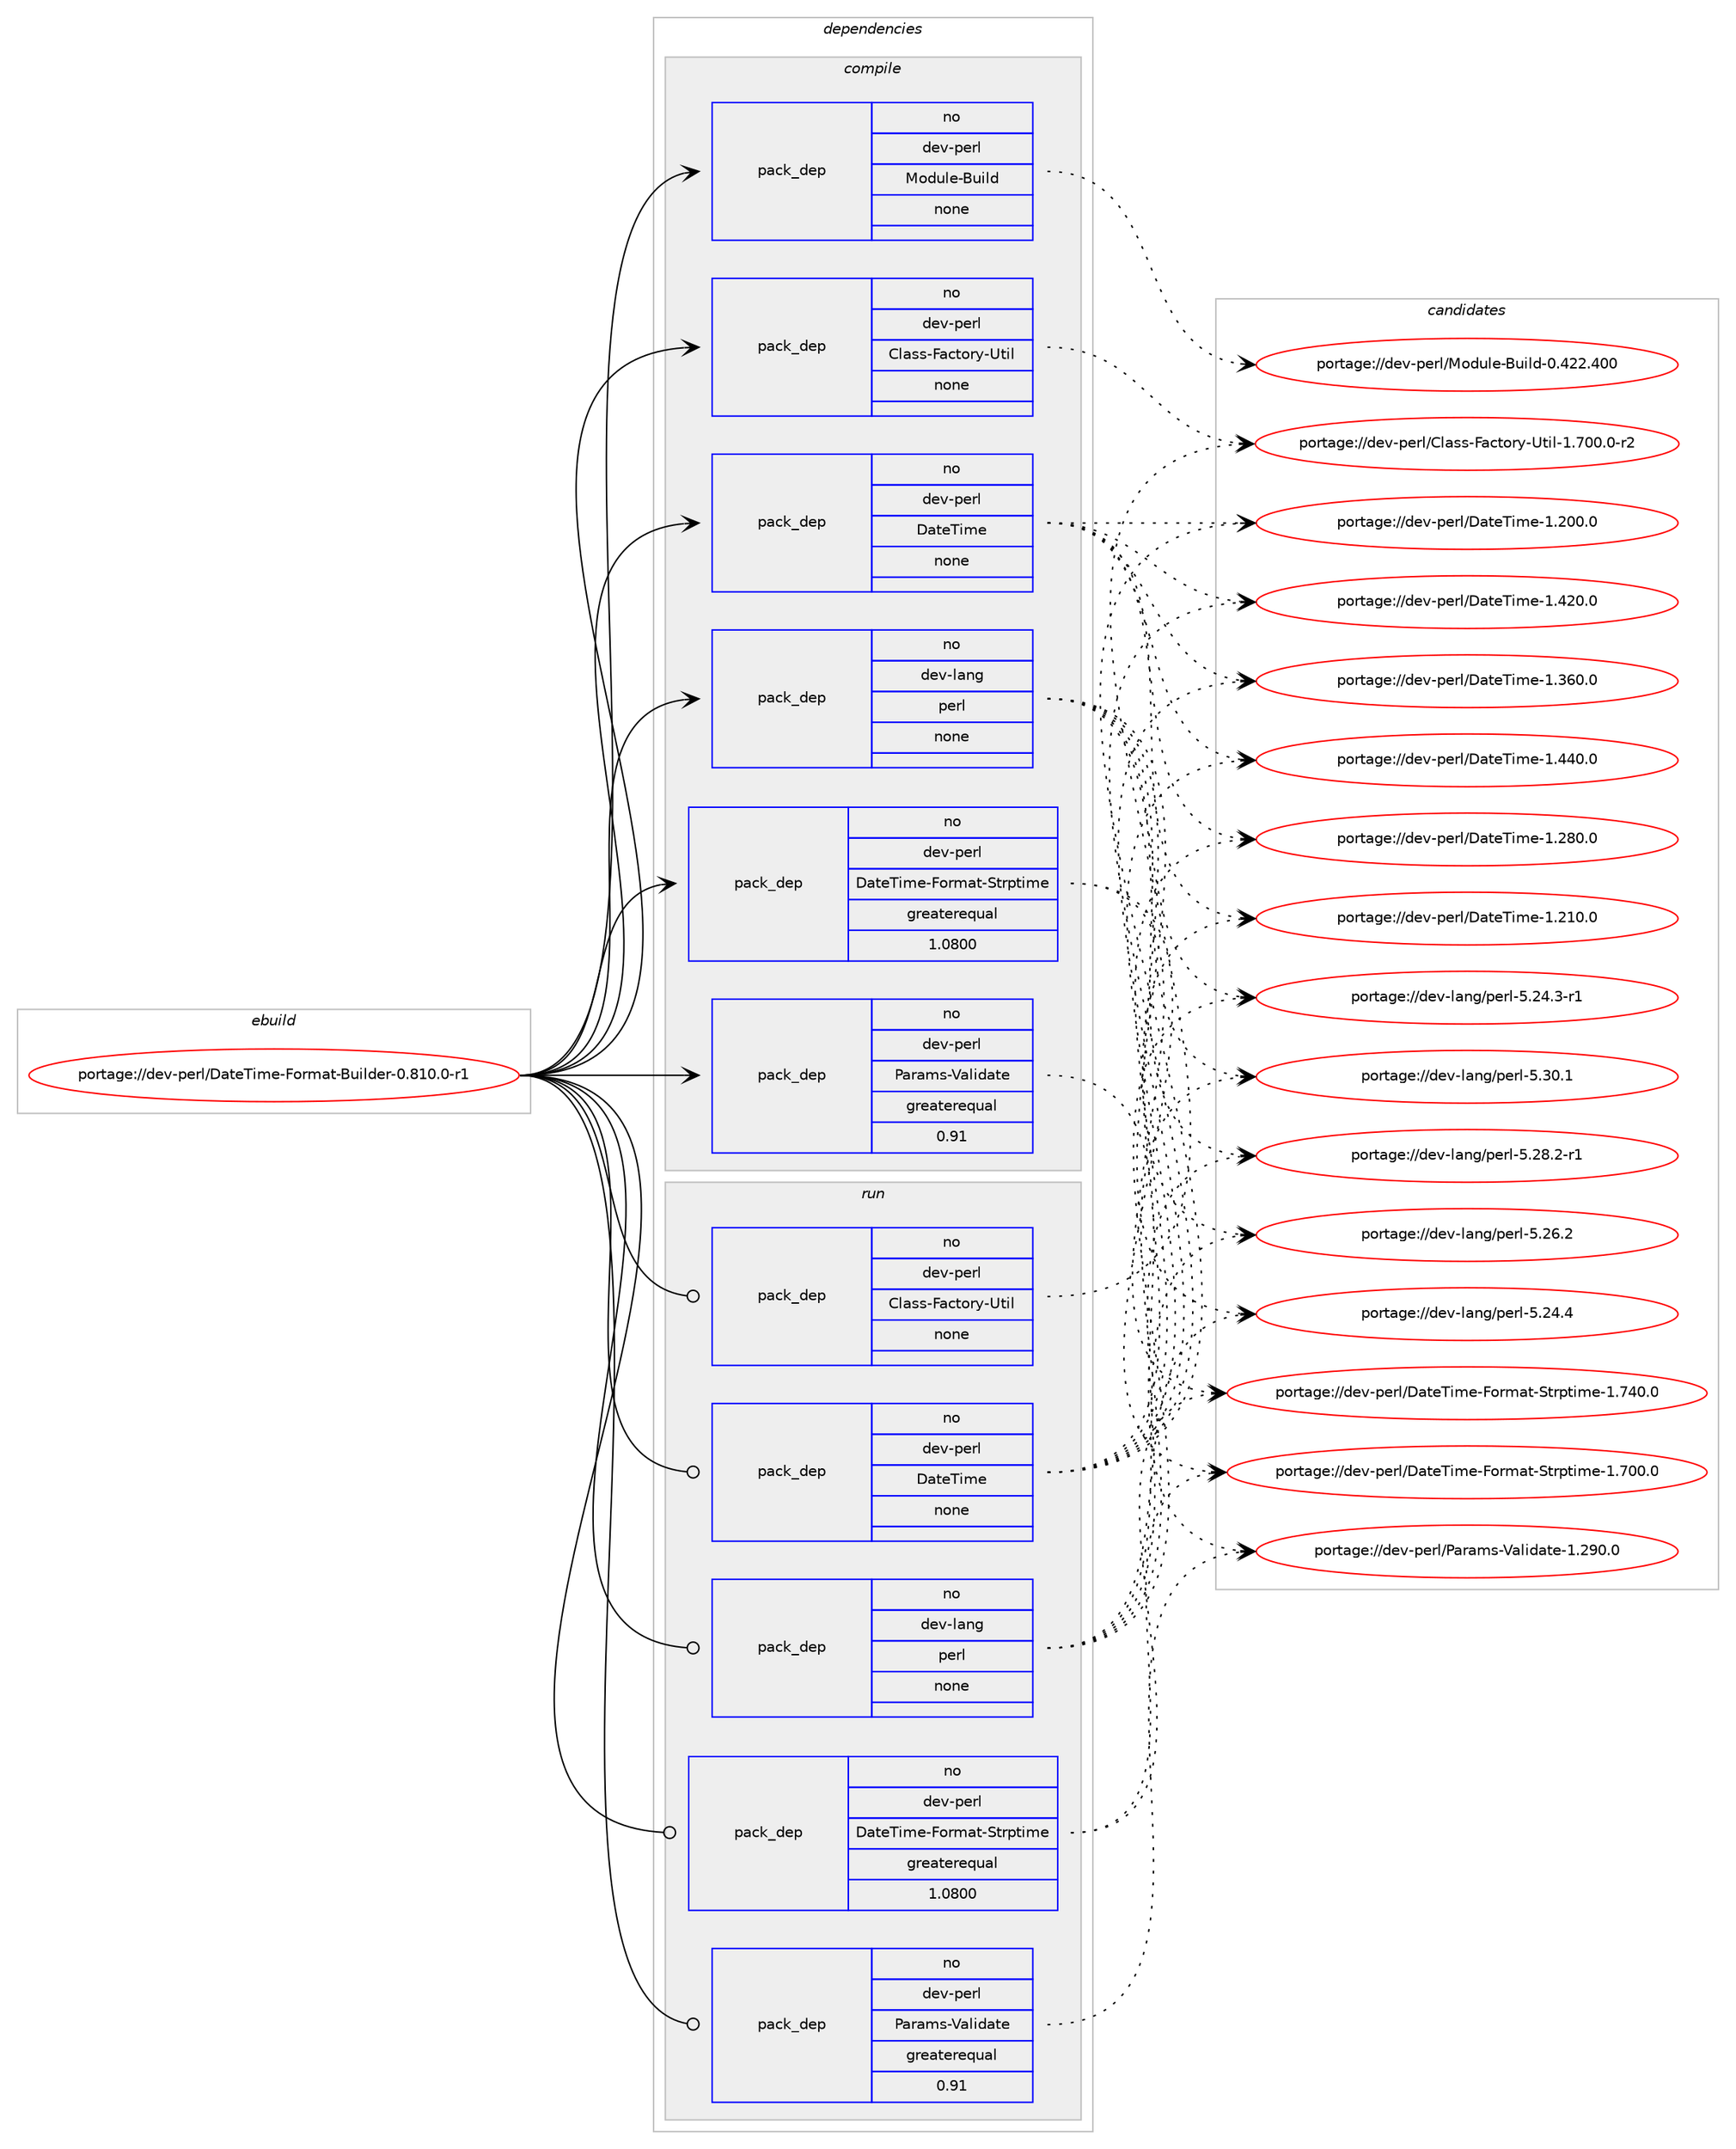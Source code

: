 digraph prolog {

# *************
# Graph options
# *************

newrank=true;
concentrate=true;
compound=true;
graph [rankdir=LR,fontname=Helvetica,fontsize=10,ranksep=1.5];#, ranksep=2.5, nodesep=0.2];
edge  [arrowhead=vee];
node  [fontname=Helvetica,fontsize=10];

# **********
# The ebuild
# **********

subgraph cluster_leftcol {
color=gray;
rank=same;
label=<<i>ebuild</i>>;
id [label="portage://dev-perl/DateTime-Format-Builder-0.810.0-r1", color=red, width=4, href="../dev-perl/DateTime-Format-Builder-0.810.0-r1.svg"];
}

# ****************
# The dependencies
# ****************

subgraph cluster_midcol {
color=gray;
label=<<i>dependencies</i>>;
subgraph cluster_compile {
fillcolor="#eeeeee";
style=filled;
label=<<i>compile</i>>;
subgraph pack369046 {
dependency496551 [label=<<TABLE BORDER="0" CELLBORDER="1" CELLSPACING="0" CELLPADDING="4" WIDTH="220"><TR><TD ROWSPAN="6" CELLPADDING="30">pack_dep</TD></TR><TR><TD WIDTH="110">no</TD></TR><TR><TD>dev-lang</TD></TR><TR><TD>perl</TD></TR><TR><TD>none</TD></TR><TR><TD></TD></TR></TABLE>>, shape=none, color=blue];
}
id:e -> dependency496551:w [weight=20,style="solid",arrowhead="vee"];
subgraph pack369047 {
dependency496552 [label=<<TABLE BORDER="0" CELLBORDER="1" CELLSPACING="0" CELLPADDING="4" WIDTH="220"><TR><TD ROWSPAN="6" CELLPADDING="30">pack_dep</TD></TR><TR><TD WIDTH="110">no</TD></TR><TR><TD>dev-perl</TD></TR><TR><TD>Class-Factory-Util</TD></TR><TR><TD>none</TD></TR><TR><TD></TD></TR></TABLE>>, shape=none, color=blue];
}
id:e -> dependency496552:w [weight=20,style="solid",arrowhead="vee"];
subgraph pack369048 {
dependency496553 [label=<<TABLE BORDER="0" CELLBORDER="1" CELLSPACING="0" CELLPADDING="4" WIDTH="220"><TR><TD ROWSPAN="6" CELLPADDING="30">pack_dep</TD></TR><TR><TD WIDTH="110">no</TD></TR><TR><TD>dev-perl</TD></TR><TR><TD>DateTime</TD></TR><TR><TD>none</TD></TR><TR><TD></TD></TR></TABLE>>, shape=none, color=blue];
}
id:e -> dependency496553:w [weight=20,style="solid",arrowhead="vee"];
subgraph pack369049 {
dependency496554 [label=<<TABLE BORDER="0" CELLBORDER="1" CELLSPACING="0" CELLPADDING="4" WIDTH="220"><TR><TD ROWSPAN="6" CELLPADDING="30">pack_dep</TD></TR><TR><TD WIDTH="110">no</TD></TR><TR><TD>dev-perl</TD></TR><TR><TD>DateTime-Format-Strptime</TD></TR><TR><TD>greaterequal</TD></TR><TR><TD>1.0800</TD></TR></TABLE>>, shape=none, color=blue];
}
id:e -> dependency496554:w [weight=20,style="solid",arrowhead="vee"];
subgraph pack369050 {
dependency496555 [label=<<TABLE BORDER="0" CELLBORDER="1" CELLSPACING="0" CELLPADDING="4" WIDTH="220"><TR><TD ROWSPAN="6" CELLPADDING="30">pack_dep</TD></TR><TR><TD WIDTH="110">no</TD></TR><TR><TD>dev-perl</TD></TR><TR><TD>Module-Build</TD></TR><TR><TD>none</TD></TR><TR><TD></TD></TR></TABLE>>, shape=none, color=blue];
}
id:e -> dependency496555:w [weight=20,style="solid",arrowhead="vee"];
subgraph pack369051 {
dependency496556 [label=<<TABLE BORDER="0" CELLBORDER="1" CELLSPACING="0" CELLPADDING="4" WIDTH="220"><TR><TD ROWSPAN="6" CELLPADDING="30">pack_dep</TD></TR><TR><TD WIDTH="110">no</TD></TR><TR><TD>dev-perl</TD></TR><TR><TD>Params-Validate</TD></TR><TR><TD>greaterequal</TD></TR><TR><TD>0.91</TD></TR></TABLE>>, shape=none, color=blue];
}
id:e -> dependency496556:w [weight=20,style="solid",arrowhead="vee"];
}
subgraph cluster_compileandrun {
fillcolor="#eeeeee";
style=filled;
label=<<i>compile and run</i>>;
}
subgraph cluster_run {
fillcolor="#eeeeee";
style=filled;
label=<<i>run</i>>;
subgraph pack369052 {
dependency496557 [label=<<TABLE BORDER="0" CELLBORDER="1" CELLSPACING="0" CELLPADDING="4" WIDTH="220"><TR><TD ROWSPAN="6" CELLPADDING="30">pack_dep</TD></TR><TR><TD WIDTH="110">no</TD></TR><TR><TD>dev-lang</TD></TR><TR><TD>perl</TD></TR><TR><TD>none</TD></TR><TR><TD></TD></TR></TABLE>>, shape=none, color=blue];
}
id:e -> dependency496557:w [weight=20,style="solid",arrowhead="odot"];
subgraph pack369053 {
dependency496558 [label=<<TABLE BORDER="0" CELLBORDER="1" CELLSPACING="0" CELLPADDING="4" WIDTH="220"><TR><TD ROWSPAN="6" CELLPADDING="30">pack_dep</TD></TR><TR><TD WIDTH="110">no</TD></TR><TR><TD>dev-perl</TD></TR><TR><TD>Class-Factory-Util</TD></TR><TR><TD>none</TD></TR><TR><TD></TD></TR></TABLE>>, shape=none, color=blue];
}
id:e -> dependency496558:w [weight=20,style="solid",arrowhead="odot"];
subgraph pack369054 {
dependency496559 [label=<<TABLE BORDER="0" CELLBORDER="1" CELLSPACING="0" CELLPADDING="4" WIDTH="220"><TR><TD ROWSPAN="6" CELLPADDING="30">pack_dep</TD></TR><TR><TD WIDTH="110">no</TD></TR><TR><TD>dev-perl</TD></TR><TR><TD>DateTime</TD></TR><TR><TD>none</TD></TR><TR><TD></TD></TR></TABLE>>, shape=none, color=blue];
}
id:e -> dependency496559:w [weight=20,style="solid",arrowhead="odot"];
subgraph pack369055 {
dependency496560 [label=<<TABLE BORDER="0" CELLBORDER="1" CELLSPACING="0" CELLPADDING="4" WIDTH="220"><TR><TD ROWSPAN="6" CELLPADDING="30">pack_dep</TD></TR><TR><TD WIDTH="110">no</TD></TR><TR><TD>dev-perl</TD></TR><TR><TD>DateTime-Format-Strptime</TD></TR><TR><TD>greaterequal</TD></TR><TR><TD>1.0800</TD></TR></TABLE>>, shape=none, color=blue];
}
id:e -> dependency496560:w [weight=20,style="solid",arrowhead="odot"];
subgraph pack369056 {
dependency496561 [label=<<TABLE BORDER="0" CELLBORDER="1" CELLSPACING="0" CELLPADDING="4" WIDTH="220"><TR><TD ROWSPAN="6" CELLPADDING="30">pack_dep</TD></TR><TR><TD WIDTH="110">no</TD></TR><TR><TD>dev-perl</TD></TR><TR><TD>Params-Validate</TD></TR><TR><TD>greaterequal</TD></TR><TR><TD>0.91</TD></TR></TABLE>>, shape=none, color=blue];
}
id:e -> dependency496561:w [weight=20,style="solid",arrowhead="odot"];
}
}

# **************
# The candidates
# **************

subgraph cluster_choices {
rank=same;
color=gray;
label=<<i>candidates</i>>;

subgraph choice369046 {
color=black;
nodesep=1;
choice10010111845108971101034711210111410845534651484649 [label="portage://dev-lang/perl-5.30.1", color=red, width=4,href="../dev-lang/perl-5.30.1.svg"];
choice100101118451089711010347112101114108455346505646504511449 [label="portage://dev-lang/perl-5.28.2-r1", color=red, width=4,href="../dev-lang/perl-5.28.2-r1.svg"];
choice10010111845108971101034711210111410845534650544650 [label="portage://dev-lang/perl-5.26.2", color=red, width=4,href="../dev-lang/perl-5.26.2.svg"];
choice10010111845108971101034711210111410845534650524652 [label="portage://dev-lang/perl-5.24.4", color=red, width=4,href="../dev-lang/perl-5.24.4.svg"];
choice100101118451089711010347112101114108455346505246514511449 [label="portage://dev-lang/perl-5.24.3-r1", color=red, width=4,href="../dev-lang/perl-5.24.3-r1.svg"];
dependency496551:e -> choice10010111845108971101034711210111410845534651484649:w [style=dotted,weight="100"];
dependency496551:e -> choice100101118451089711010347112101114108455346505646504511449:w [style=dotted,weight="100"];
dependency496551:e -> choice10010111845108971101034711210111410845534650544650:w [style=dotted,weight="100"];
dependency496551:e -> choice10010111845108971101034711210111410845534650524652:w [style=dotted,weight="100"];
dependency496551:e -> choice100101118451089711010347112101114108455346505246514511449:w [style=dotted,weight="100"];
}
subgraph choice369047 {
color=black;
nodesep=1;
choice1001011184511210111410847671089711511545709799116111114121458511610510845494655484846484511450 [label="portage://dev-perl/Class-Factory-Util-1.700.0-r2", color=red, width=4,href="../dev-perl/Class-Factory-Util-1.700.0-r2.svg"];
dependency496552:e -> choice1001011184511210111410847671089711511545709799116111114121458511610510845494655484846484511450:w [style=dotted,weight="100"];
}
subgraph choice369048 {
color=black;
nodesep=1;
choice10010111845112101114108476897116101841051091014549465252484648 [label="portage://dev-perl/DateTime-1.440.0", color=red, width=4,href="../dev-perl/DateTime-1.440.0.svg"];
choice10010111845112101114108476897116101841051091014549465250484648 [label="portage://dev-perl/DateTime-1.420.0", color=red, width=4,href="../dev-perl/DateTime-1.420.0.svg"];
choice10010111845112101114108476897116101841051091014549465154484648 [label="portage://dev-perl/DateTime-1.360.0", color=red, width=4,href="../dev-perl/DateTime-1.360.0.svg"];
choice10010111845112101114108476897116101841051091014549465056484648 [label="portage://dev-perl/DateTime-1.280.0", color=red, width=4,href="../dev-perl/DateTime-1.280.0.svg"];
choice10010111845112101114108476897116101841051091014549465049484648 [label="portage://dev-perl/DateTime-1.210.0", color=red, width=4,href="../dev-perl/DateTime-1.210.0.svg"];
choice10010111845112101114108476897116101841051091014549465048484648 [label="portage://dev-perl/DateTime-1.200.0", color=red, width=4,href="../dev-perl/DateTime-1.200.0.svg"];
dependency496553:e -> choice10010111845112101114108476897116101841051091014549465252484648:w [style=dotted,weight="100"];
dependency496553:e -> choice10010111845112101114108476897116101841051091014549465250484648:w [style=dotted,weight="100"];
dependency496553:e -> choice10010111845112101114108476897116101841051091014549465154484648:w [style=dotted,weight="100"];
dependency496553:e -> choice10010111845112101114108476897116101841051091014549465056484648:w [style=dotted,weight="100"];
dependency496553:e -> choice10010111845112101114108476897116101841051091014549465049484648:w [style=dotted,weight="100"];
dependency496553:e -> choice10010111845112101114108476897116101841051091014549465048484648:w [style=dotted,weight="100"];
}
subgraph choice369049 {
color=black;
nodesep=1;
choice100101118451121011141084768971161018410510910145701111141099711645831161141121161051091014549465552484648 [label="portage://dev-perl/DateTime-Format-Strptime-1.740.0", color=red, width=4,href="../dev-perl/DateTime-Format-Strptime-1.740.0.svg"];
choice100101118451121011141084768971161018410510910145701111141099711645831161141121161051091014549465548484648 [label="portage://dev-perl/DateTime-Format-Strptime-1.700.0", color=red, width=4,href="../dev-perl/DateTime-Format-Strptime-1.700.0.svg"];
dependency496554:e -> choice100101118451121011141084768971161018410510910145701111141099711645831161141121161051091014549465552484648:w [style=dotted,weight="100"];
dependency496554:e -> choice100101118451121011141084768971161018410510910145701111141099711645831161141121161051091014549465548484648:w [style=dotted,weight="100"];
}
subgraph choice369050 {
color=black;
nodesep=1;
choice100101118451121011141084777111100117108101456611710510810045484652505046524848 [label="portage://dev-perl/Module-Build-0.422.400", color=red, width=4,href="../dev-perl/Module-Build-0.422.400.svg"];
dependency496555:e -> choice100101118451121011141084777111100117108101456611710510810045484652505046524848:w [style=dotted,weight="100"];
}
subgraph choice369051 {
color=black;
nodesep=1;
choice1001011184511210111410847809711497109115458697108105100971161014549465057484648 [label="portage://dev-perl/Params-Validate-1.290.0", color=red, width=4,href="../dev-perl/Params-Validate-1.290.0.svg"];
dependency496556:e -> choice1001011184511210111410847809711497109115458697108105100971161014549465057484648:w [style=dotted,weight="100"];
}
subgraph choice369052 {
color=black;
nodesep=1;
choice10010111845108971101034711210111410845534651484649 [label="portage://dev-lang/perl-5.30.1", color=red, width=4,href="../dev-lang/perl-5.30.1.svg"];
choice100101118451089711010347112101114108455346505646504511449 [label="portage://dev-lang/perl-5.28.2-r1", color=red, width=4,href="../dev-lang/perl-5.28.2-r1.svg"];
choice10010111845108971101034711210111410845534650544650 [label="portage://dev-lang/perl-5.26.2", color=red, width=4,href="../dev-lang/perl-5.26.2.svg"];
choice10010111845108971101034711210111410845534650524652 [label="portage://dev-lang/perl-5.24.4", color=red, width=4,href="../dev-lang/perl-5.24.4.svg"];
choice100101118451089711010347112101114108455346505246514511449 [label="portage://dev-lang/perl-5.24.3-r1", color=red, width=4,href="../dev-lang/perl-5.24.3-r1.svg"];
dependency496557:e -> choice10010111845108971101034711210111410845534651484649:w [style=dotted,weight="100"];
dependency496557:e -> choice100101118451089711010347112101114108455346505646504511449:w [style=dotted,weight="100"];
dependency496557:e -> choice10010111845108971101034711210111410845534650544650:w [style=dotted,weight="100"];
dependency496557:e -> choice10010111845108971101034711210111410845534650524652:w [style=dotted,weight="100"];
dependency496557:e -> choice100101118451089711010347112101114108455346505246514511449:w [style=dotted,weight="100"];
}
subgraph choice369053 {
color=black;
nodesep=1;
choice1001011184511210111410847671089711511545709799116111114121458511610510845494655484846484511450 [label="portage://dev-perl/Class-Factory-Util-1.700.0-r2", color=red, width=4,href="../dev-perl/Class-Factory-Util-1.700.0-r2.svg"];
dependency496558:e -> choice1001011184511210111410847671089711511545709799116111114121458511610510845494655484846484511450:w [style=dotted,weight="100"];
}
subgraph choice369054 {
color=black;
nodesep=1;
choice10010111845112101114108476897116101841051091014549465252484648 [label="portage://dev-perl/DateTime-1.440.0", color=red, width=4,href="../dev-perl/DateTime-1.440.0.svg"];
choice10010111845112101114108476897116101841051091014549465250484648 [label="portage://dev-perl/DateTime-1.420.0", color=red, width=4,href="../dev-perl/DateTime-1.420.0.svg"];
choice10010111845112101114108476897116101841051091014549465154484648 [label="portage://dev-perl/DateTime-1.360.0", color=red, width=4,href="../dev-perl/DateTime-1.360.0.svg"];
choice10010111845112101114108476897116101841051091014549465056484648 [label="portage://dev-perl/DateTime-1.280.0", color=red, width=4,href="../dev-perl/DateTime-1.280.0.svg"];
choice10010111845112101114108476897116101841051091014549465049484648 [label="portage://dev-perl/DateTime-1.210.0", color=red, width=4,href="../dev-perl/DateTime-1.210.0.svg"];
choice10010111845112101114108476897116101841051091014549465048484648 [label="portage://dev-perl/DateTime-1.200.0", color=red, width=4,href="../dev-perl/DateTime-1.200.0.svg"];
dependency496559:e -> choice10010111845112101114108476897116101841051091014549465252484648:w [style=dotted,weight="100"];
dependency496559:e -> choice10010111845112101114108476897116101841051091014549465250484648:w [style=dotted,weight="100"];
dependency496559:e -> choice10010111845112101114108476897116101841051091014549465154484648:w [style=dotted,weight="100"];
dependency496559:e -> choice10010111845112101114108476897116101841051091014549465056484648:w [style=dotted,weight="100"];
dependency496559:e -> choice10010111845112101114108476897116101841051091014549465049484648:w [style=dotted,weight="100"];
dependency496559:e -> choice10010111845112101114108476897116101841051091014549465048484648:w [style=dotted,weight="100"];
}
subgraph choice369055 {
color=black;
nodesep=1;
choice100101118451121011141084768971161018410510910145701111141099711645831161141121161051091014549465552484648 [label="portage://dev-perl/DateTime-Format-Strptime-1.740.0", color=red, width=4,href="../dev-perl/DateTime-Format-Strptime-1.740.0.svg"];
choice100101118451121011141084768971161018410510910145701111141099711645831161141121161051091014549465548484648 [label="portage://dev-perl/DateTime-Format-Strptime-1.700.0", color=red, width=4,href="../dev-perl/DateTime-Format-Strptime-1.700.0.svg"];
dependency496560:e -> choice100101118451121011141084768971161018410510910145701111141099711645831161141121161051091014549465552484648:w [style=dotted,weight="100"];
dependency496560:e -> choice100101118451121011141084768971161018410510910145701111141099711645831161141121161051091014549465548484648:w [style=dotted,weight="100"];
}
subgraph choice369056 {
color=black;
nodesep=1;
choice1001011184511210111410847809711497109115458697108105100971161014549465057484648 [label="portage://dev-perl/Params-Validate-1.290.0", color=red, width=4,href="../dev-perl/Params-Validate-1.290.0.svg"];
dependency496561:e -> choice1001011184511210111410847809711497109115458697108105100971161014549465057484648:w [style=dotted,weight="100"];
}
}

}
